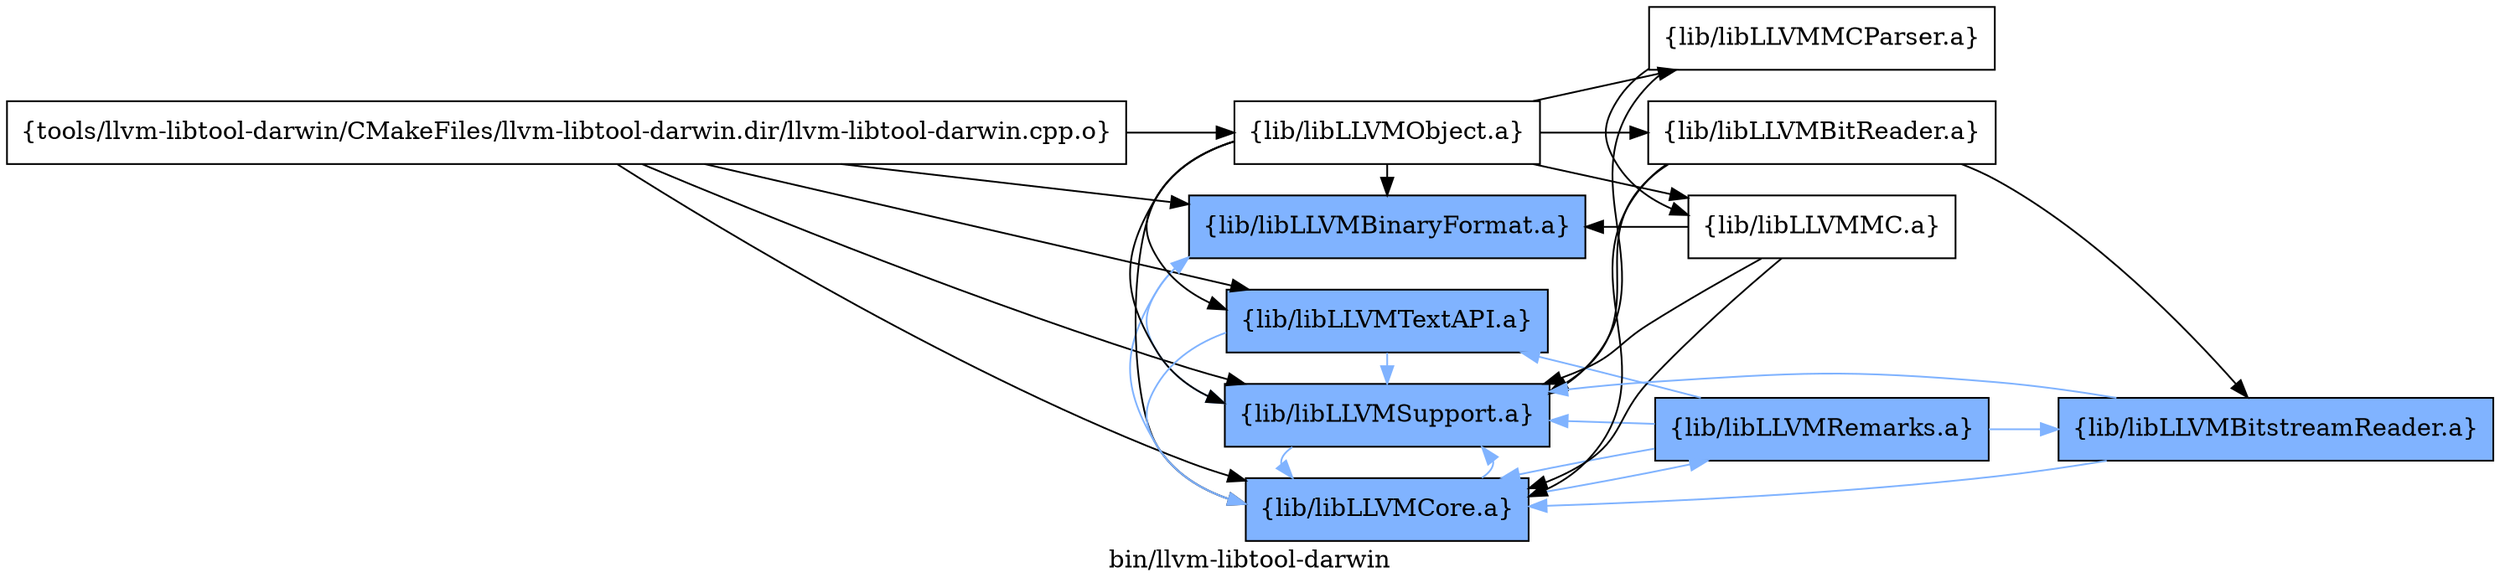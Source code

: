 digraph "bin/llvm-libtool-darwin" {
	label="bin/llvm-libtool-darwin";
	rankdir=LR;
	{ rank=same; Node0x555e67ace2c8;  }
	{ rank=same; Node0x555e67aca218; Node0x555e67aca718; Node0x555e67aceef8; Node0x555e67ace9f8; Node0x555e67acde18;  }
	{ rank=same; Node0x555e67acda08; Node0x555e67ace318; Node0x555e67ad19c8; Node0x555e67accf18;  }

	Node0x555e67ace2c8 [shape=record,shape=box,group=0,label="{tools/llvm-libtool-darwin/CMakeFiles/llvm-libtool-darwin.dir/llvm-libtool-darwin.cpp.o}"];
	Node0x555e67ace2c8 -> Node0x555e67aca218;
	Node0x555e67ace2c8 -> Node0x555e67aca718;
	Node0x555e67ace2c8 -> Node0x555e67aceef8;
	Node0x555e67ace2c8 -> Node0x555e67ace9f8;
	Node0x555e67ace2c8 -> Node0x555e67acde18;
	Node0x555e67aca218 [shape=record,shape=box,group=1,style=filled,fillcolor="0.600000 0.5 1",label="{lib/libLLVMBinaryFormat.a}"];
	Node0x555e67aca218 -> Node0x555e67aceef8[color="0.600000 0.5 1"];
	Node0x555e67aca718 [shape=record,shape=box,group=1,style=filled,fillcolor="0.600000 0.5 1",label="{lib/libLLVMCore.a}"];
	Node0x555e67aca718 -> Node0x555e67aceef8[color="0.600000 0.5 1"];
	Node0x555e67aca718 -> Node0x555e67aca218[color="0.600000 0.5 1"];
	Node0x555e67aca718 -> Node0x555e67acda08[color="0.600000 0.5 1"];
	Node0x555e67aceef8 [shape=record,shape=box,group=1,style=filled,fillcolor="0.600000 0.5 1",label="{lib/libLLVMSupport.a}"];
	Node0x555e67aceef8 -> Node0x555e67aca718[color="0.600000 0.5 1"];
	Node0x555e67ace9f8 [shape=record,shape=box,group=0,label="{lib/libLLVMObject.a}"];
	Node0x555e67ace9f8 -> Node0x555e67aceef8;
	Node0x555e67ace9f8 -> Node0x555e67aca218;
	Node0x555e67ace9f8 -> Node0x555e67aca718;
	Node0x555e67ace9f8 -> Node0x555e67ace318;
	Node0x555e67ace9f8 -> Node0x555e67ad19c8;
	Node0x555e67ace9f8 -> Node0x555e67accf18;
	Node0x555e67ace9f8 -> Node0x555e67acde18;
	Node0x555e67acde18 [shape=record,shape=box,group=1,style=filled,fillcolor="0.600000 0.5 1",label="{lib/libLLVMTextAPI.a}"];
	Node0x555e67acde18 -> Node0x555e67aceef8[color="0.600000 0.5 1"];
	Node0x555e67acde18 -> Node0x555e67aca718[color="0.600000 0.5 1"];
	Node0x555e67acda08 [shape=record,shape=box,group=1,style=filled,fillcolor="0.600000 0.5 1",label="{lib/libLLVMRemarks.a}"];
	Node0x555e67acda08 -> Node0x555e67aceef8[color="0.600000 0.5 1"];
	Node0x555e67acda08 -> Node0x555e67aca718[color="0.600000 0.5 1"];
	Node0x555e67acda08 -> Node0x555e67acca18[color="0.600000 0.5 1"];
	Node0x555e67acda08 -> Node0x555e67acde18[color="0.600000 0.5 1"];
	Node0x555e67ace318 [shape=record,shape=box,group=0,label="{lib/libLLVMBitReader.a}"];
	Node0x555e67ace318 -> Node0x555e67aca718;
	Node0x555e67ace318 -> Node0x555e67aceef8;
	Node0x555e67ace318 -> Node0x555e67acca18;
	Node0x555e67ad19c8 [shape=record,shape=box,group=0,label="{lib/libLLVMMC.a}"];
	Node0x555e67ad19c8 -> Node0x555e67aceef8;
	Node0x555e67ad19c8 -> Node0x555e67aca218;
	Node0x555e67ad19c8 -> Node0x555e67aca718;
	Node0x555e67accf18 [shape=record,shape=box,group=0,label="{lib/libLLVMMCParser.a}"];
	Node0x555e67accf18 -> Node0x555e67aceef8;
	Node0x555e67accf18 -> Node0x555e67ad19c8;
	Node0x555e67acca18 [shape=record,shape=box,group=1,style=filled,fillcolor="0.600000 0.5 1",label="{lib/libLLVMBitstreamReader.a}"];
	Node0x555e67acca18 -> Node0x555e67aca718[color="0.600000 0.5 1"];
	Node0x555e67acca18 -> Node0x555e67aceef8[color="0.600000 0.5 1"];
}
